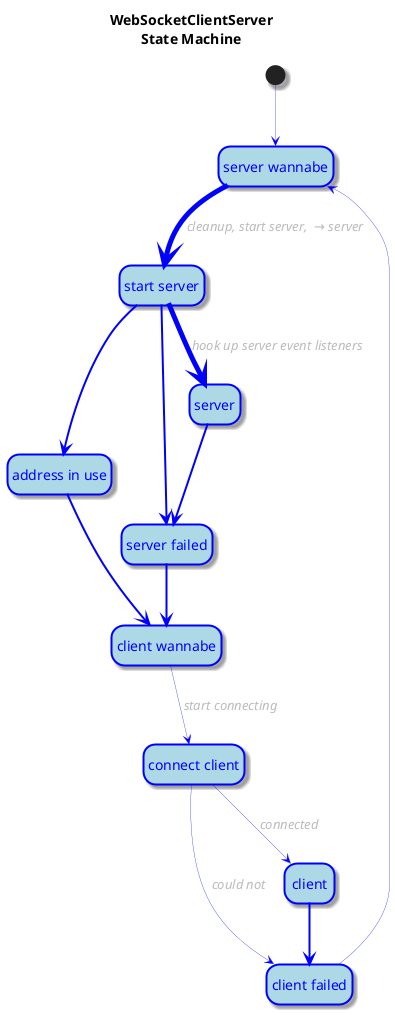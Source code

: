 @startuml
hide empty description

skinparam shadowing            true
skinparam ArrowFontColor       #bbb
skinparam ArrowFontStyle       italic
skinparam ArrowColor           blue
skinparam ArrowThickness       0.3
skinparam StateFontColor       blue
skinparam StateBackgroundColor lightblue
skinparam StateBorderColor     blue
skinparam StateBorderThickness 2

title "WebSocketClientServer\nState Machine"

state "server wannabe" as server_wannabe
state "start server"   as start_server
state "server"         as server
state "address in use" as address_in_use
state "server failed"  as server_failed
state "client wannabe" as client_wannabe
state "connect client" as connect_client
state "client"         as client
state "client failed"  as client_failed

[*]            -->              server_wannabe
server_wannabe -[thickness=5]-> start_server   : cleanup, start server,  → server
start_server   -[thickness=2]-> address_in_use
start_server   -[thickness=2]-> server_failed
start_server   -[thickness=5]-> server         : hook up server event listeners
server         -[thickness=2]-> server_failed
address_in_use -[thickness=2]-> client_wannabe
server_failed  -[thickness=2]-> client_wannabe
client_wannabe -->              connect_client : start connecting
connect_client -->              client         : connected
connect_client -->              client_failed  : could not
client         -[thickness=2]-> client_failed
client_failed  -->              server_wannabe
@enduml